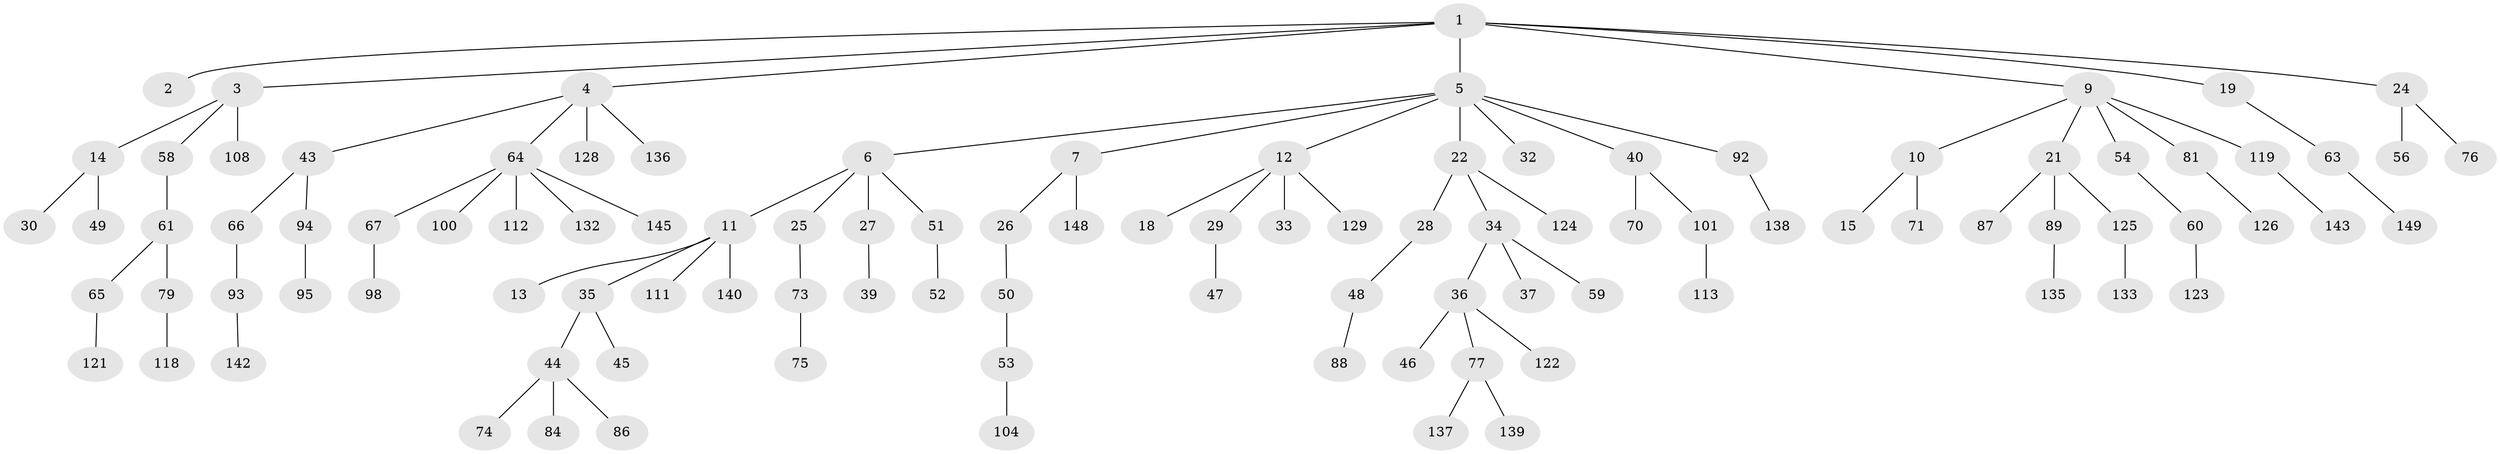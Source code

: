 // Generated by graph-tools (version 1.1) at 2025/52/02/27/25 19:52:13]
// undirected, 104 vertices, 103 edges
graph export_dot {
graph [start="1"]
  node [color=gray90,style=filled];
  1 [super="+23"];
  2 [super="+31"];
  3 [super="+131"];
  4;
  5 [super="+8"];
  6 [super="+83"];
  7 [super="+110"];
  9 [super="+16"];
  10 [super="+91"];
  11 [super="+20"];
  12 [super="+17"];
  13 [super="+116"];
  14;
  15;
  18 [super="+57"];
  19;
  21 [super="+78"];
  22 [super="+103"];
  24 [super="+134"];
  25;
  26;
  27 [super="+42"];
  28;
  29;
  30 [super="+96"];
  32;
  33 [super="+114"];
  34;
  35 [super="+41"];
  36 [super="+38"];
  37;
  39;
  40 [super="+69"];
  43 [super="+99"];
  44 [super="+62"];
  45;
  46 [super="+146"];
  47;
  48;
  49 [super="+85"];
  50;
  51;
  52 [super="+105"];
  53;
  54 [super="+55"];
  56 [super="+82"];
  58 [super="+102"];
  59;
  60 [super="+80"];
  61 [super="+97"];
  63 [super="+147"];
  64 [super="+68"];
  65 [super="+109"];
  66 [super="+72"];
  67;
  70;
  71;
  73;
  74;
  75;
  76;
  77 [super="+90"];
  79 [super="+141"];
  81;
  84;
  86;
  87 [super="+107"];
  88 [super="+106"];
  89 [super="+130"];
  92 [super="+127"];
  93;
  94;
  95 [super="+117"];
  98;
  100 [super="+115"];
  101;
  104;
  108;
  111 [super="+144"];
  112;
  113;
  118;
  119 [super="+120"];
  121;
  122;
  123;
  124;
  125;
  126;
  128;
  129;
  132;
  133;
  135;
  136;
  137;
  138;
  139;
  140;
  142;
  143;
  145;
  148;
  149;
  1 -- 2;
  1 -- 3;
  1 -- 4;
  1 -- 5;
  1 -- 9;
  1 -- 19;
  1 -- 24;
  3 -- 14;
  3 -- 58;
  3 -- 108;
  4 -- 43;
  4 -- 64;
  4 -- 128;
  4 -- 136;
  5 -- 6;
  5 -- 7;
  5 -- 40;
  5 -- 32;
  5 -- 22;
  5 -- 12;
  5 -- 92;
  6 -- 11;
  6 -- 25;
  6 -- 27;
  6 -- 51;
  7 -- 26;
  7 -- 148;
  9 -- 10;
  9 -- 21;
  9 -- 81;
  9 -- 119;
  9 -- 54;
  10 -- 15;
  10 -- 71;
  11 -- 13;
  11 -- 111;
  11 -- 140;
  11 -- 35;
  12 -- 18;
  12 -- 29;
  12 -- 33;
  12 -- 129;
  14 -- 30;
  14 -- 49;
  19 -- 63;
  21 -- 89;
  21 -- 125;
  21 -- 87;
  22 -- 28;
  22 -- 34;
  22 -- 124;
  24 -- 56;
  24 -- 76;
  25 -- 73;
  26 -- 50;
  27 -- 39;
  28 -- 48;
  29 -- 47;
  34 -- 36;
  34 -- 37;
  34 -- 59;
  35 -- 44;
  35 -- 45;
  36 -- 46;
  36 -- 77;
  36 -- 122;
  40 -- 70;
  40 -- 101;
  43 -- 66;
  43 -- 94;
  44 -- 74;
  44 -- 84;
  44 -- 86;
  48 -- 88;
  50 -- 53;
  51 -- 52;
  53 -- 104;
  54 -- 60;
  58 -- 61;
  60 -- 123;
  61 -- 65;
  61 -- 79;
  63 -- 149;
  64 -- 67;
  64 -- 132;
  64 -- 145;
  64 -- 112;
  64 -- 100;
  65 -- 121;
  66 -- 93;
  67 -- 98;
  73 -- 75;
  77 -- 139;
  77 -- 137;
  79 -- 118;
  81 -- 126;
  89 -- 135;
  92 -- 138;
  93 -- 142;
  94 -- 95;
  101 -- 113;
  119 -- 143;
  125 -- 133;
}
